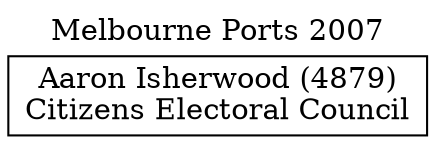 // House preference flow
digraph "Aaron Isherwood (4879)_Melbourne Ports_2007" {
	graph [label="Melbourne Ports 2007" labelloc=t mclimit=10]
	node [shape=box]
	"Aaron Isherwood (4879)" [label="Aaron Isherwood (4879)
Citizens Electoral Council"]
}
